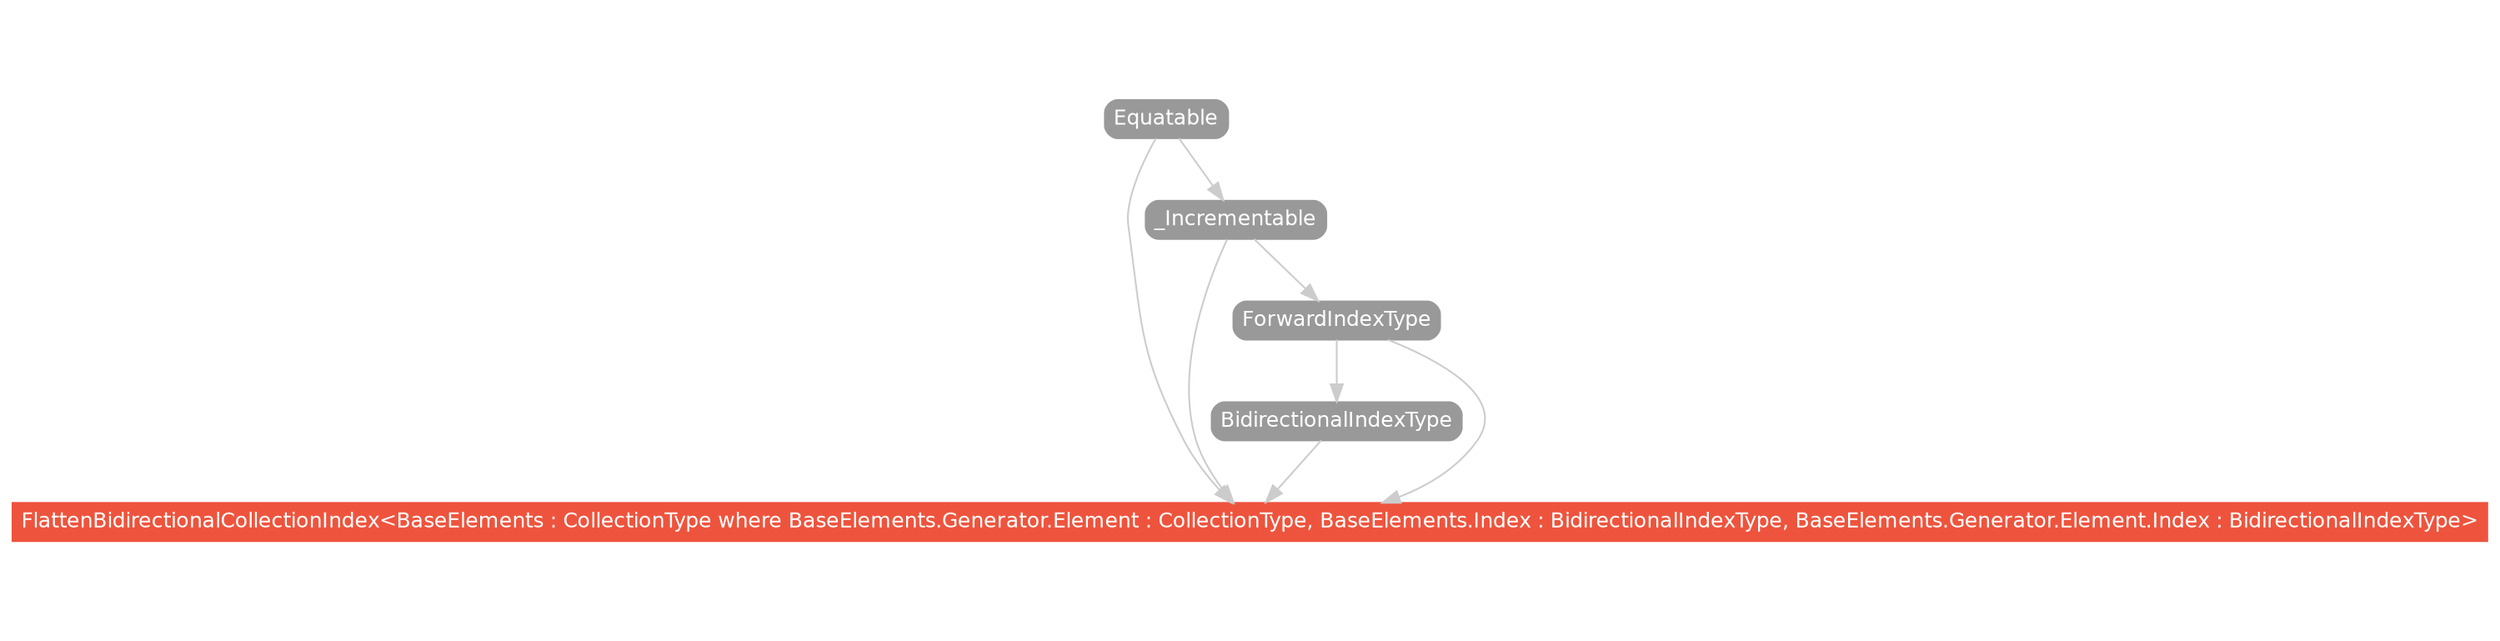 strict digraph "FlattenBidirectionalCollectionIndex<BaseElements : CollectionType where BaseElements.Generator.Element : CollectionType, BaseElements.Index : BidirectionalIndexType, BaseElements.Generator.Element.Index : BidirectionalIndexType> - Type Hierarchy - SwiftDoc.org" {
    pad="0.1,0.8"
    node [shape=box, style="filled,rounded", color="#999999", fillcolor="#999999", fontcolor=white, fontname=Helvetica, fontnames="Helvetica,sansserif", fontsize=12, margin="0.07,0.05", height="0.3"]
    edge [color="#cccccc"]
    "BidirectionalIndexType" [URL="/protocol/BidirectionalIndexType/"]
    "Equatable" [URL="/protocol/Equatable/"]
    "FlattenBidirectionalCollectionIndex<BaseElements : CollectionType where BaseElements.Generator.Element : CollectionType, BaseElements.Index : BidirectionalIndexType, BaseElements.Generator.Element.Index : BidirectionalIndexType>" [URL="/type/FlattenBidirectionalCollectionIndex/", style="filled", fillcolor="#ee543d", color="#ee543d"]
    "ForwardIndexType" [URL="/protocol/ForwardIndexType/"]
    "_Incrementable" [URL="/protocol/_Incrementable/"]    "ForwardIndexType" -> "FlattenBidirectionalCollectionIndex<BaseElements : CollectionType where BaseElements.Generator.Element : CollectionType, BaseElements.Index : BidirectionalIndexType, BaseElements.Generator.Element.Index : BidirectionalIndexType>"
    "_Incrementable" -> "FlattenBidirectionalCollectionIndex<BaseElements : CollectionType where BaseElements.Generator.Element : CollectionType, BaseElements.Index : BidirectionalIndexType, BaseElements.Generator.Element.Index : BidirectionalIndexType>"
    "Equatable" -> "FlattenBidirectionalCollectionIndex<BaseElements : CollectionType where BaseElements.Generator.Element : CollectionType, BaseElements.Index : BidirectionalIndexType, BaseElements.Generator.Element.Index : BidirectionalIndexType>"
    "BidirectionalIndexType" -> "FlattenBidirectionalCollectionIndex<BaseElements : CollectionType where BaseElements.Generator.Element : CollectionType, BaseElements.Index : BidirectionalIndexType, BaseElements.Generator.Element.Index : BidirectionalIndexType>"
    "_Incrementable" -> "ForwardIndexType"
    "Equatable" -> "_Incrementable"
    "Equatable" -> "_Incrementable"
    "ForwardIndexType" -> "BidirectionalIndexType"
    "_Incrementable" -> "ForwardIndexType"
    "Equatable" -> "_Incrementable"
    subgraph Types {
        rank = max; "FlattenBidirectionalCollectionIndex<BaseElements : CollectionType where BaseElements.Generator.Element : CollectionType, BaseElements.Index : BidirectionalIndexType, BaseElements.Generator.Element.Index : BidirectionalIndexType>";
    }
}